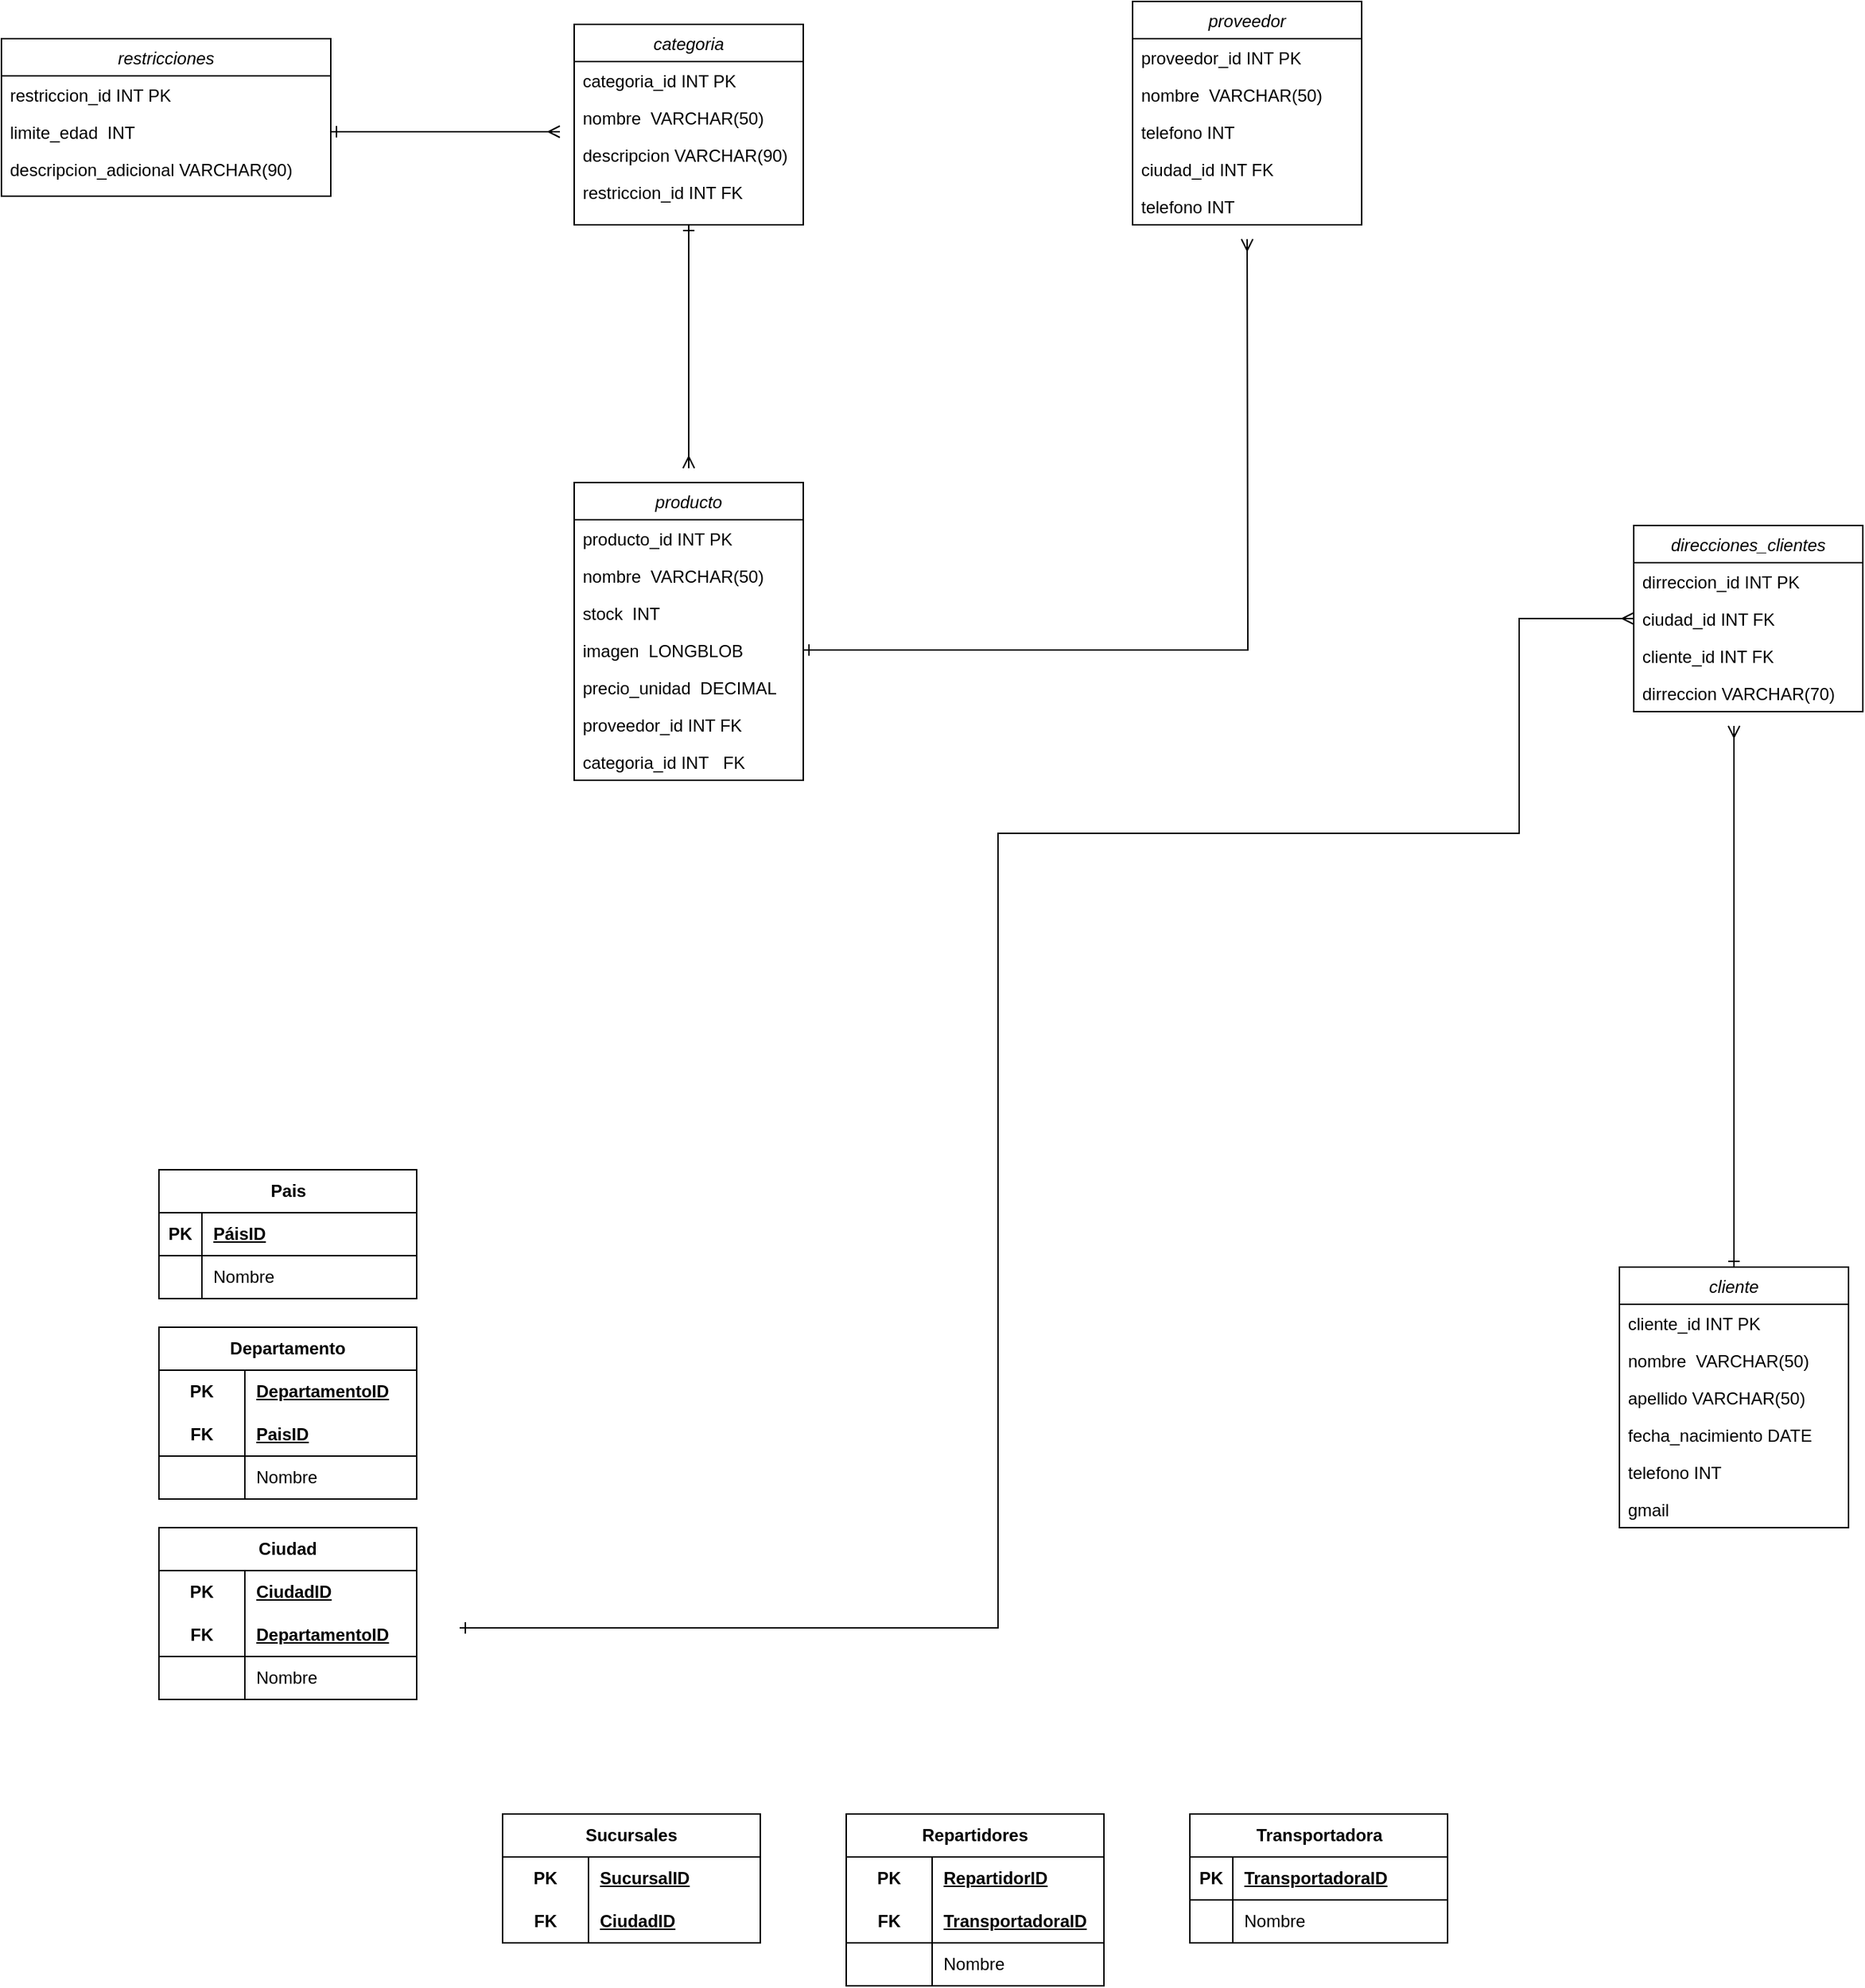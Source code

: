 <mxfile version="24.2.2" type="github">
  <diagram id="C5RBs43oDa-KdzZeNtuy" name="Page-1">
    <mxGraphModel dx="2162" dy="1850" grid="1" gridSize="10" guides="1" tooltips="1" connect="1" arrows="1" fold="1" page="1" pageScale="1" pageWidth="827" pageHeight="1169" math="0" shadow="0">
      <root>
        <mxCell id="WIyWlLk6GJQsqaUBKTNV-0" />
        <mxCell id="WIyWlLk6GJQsqaUBKTNV-1" parent="WIyWlLk6GJQsqaUBKTNV-0" />
        <mxCell id="zkfFHV4jXpPFQw0GAbJ--0" value="producto" style="swimlane;fontStyle=2;align=center;verticalAlign=top;childLayout=stackLayout;horizontal=1;startSize=26;horizontalStack=0;resizeParent=1;resizeLast=0;collapsible=1;marginBottom=0;rounded=0;shadow=0;strokeWidth=1;" parent="WIyWlLk6GJQsqaUBKTNV-1" vertex="1">
          <mxGeometry x="-190" y="70" width="160" height="208" as="geometry">
            <mxRectangle x="230" y="140" width="160" height="26" as="alternateBounds" />
          </mxGeometry>
        </mxCell>
        <mxCell id="zkfFHV4jXpPFQw0GAbJ--1" value="producto_id INT PK" style="text;align=left;verticalAlign=top;spacingLeft=4;spacingRight=4;overflow=hidden;rotatable=0;points=[[0,0.5],[1,0.5]];portConstraint=eastwest;" parent="zkfFHV4jXpPFQw0GAbJ--0" vertex="1">
          <mxGeometry y="26" width="160" height="26" as="geometry" />
        </mxCell>
        <mxCell id="zkfFHV4jXpPFQw0GAbJ--2" value="nombre  VARCHAR(50)" style="text;align=left;verticalAlign=top;spacingLeft=4;spacingRight=4;overflow=hidden;rotatable=0;points=[[0,0.5],[1,0.5]];portConstraint=eastwest;rounded=0;shadow=0;html=0;" parent="zkfFHV4jXpPFQw0GAbJ--0" vertex="1">
          <mxGeometry y="52" width="160" height="26" as="geometry" />
        </mxCell>
        <mxCell id="zkfFHV4jXpPFQw0GAbJ--3" value="stock  INT" style="text;align=left;verticalAlign=top;spacingLeft=4;spacingRight=4;overflow=hidden;rotatable=0;points=[[0,0.5],[1,0.5]];portConstraint=eastwest;rounded=0;shadow=0;html=0;" parent="zkfFHV4jXpPFQw0GAbJ--0" vertex="1">
          <mxGeometry y="78" width="160" height="26" as="geometry" />
        </mxCell>
        <mxCell id="c71yleqWWOweQWCF5tQ3-41" style="edgeStyle=orthogonalEdgeStyle;rounded=0;orthogonalLoop=1;jettySize=auto;html=1;exitX=1;exitY=0.5;exitDx=0;exitDy=0;startArrow=ERone;startFill=0;endArrow=ERmany;endFill=0;" parent="zkfFHV4jXpPFQw0GAbJ--0" source="c71yleqWWOweQWCF5tQ3-0" edge="1">
          <mxGeometry relative="1" as="geometry">
            <mxPoint x="470" y="-170" as="targetPoint" />
          </mxGeometry>
        </mxCell>
        <mxCell id="c71yleqWWOweQWCF5tQ3-0" value="imagen  LONGBLOB" style="text;align=left;verticalAlign=top;spacingLeft=4;spacingRight=4;overflow=hidden;rotatable=0;points=[[0,0.5],[1,0.5]];portConstraint=eastwest;rounded=0;shadow=0;html=0;" parent="zkfFHV4jXpPFQw0GAbJ--0" vertex="1">
          <mxGeometry y="104" width="160" height="26" as="geometry" />
        </mxCell>
        <mxCell id="c71yleqWWOweQWCF5tQ3-1" value="precio_unidad  DECIMAL" style="text;align=left;verticalAlign=top;spacingLeft=4;spacingRight=4;overflow=hidden;rotatable=0;points=[[0,0.5],[1,0.5]];portConstraint=eastwest;rounded=0;shadow=0;html=0;" parent="zkfFHV4jXpPFQw0GAbJ--0" vertex="1">
          <mxGeometry y="130" width="160" height="26" as="geometry" />
        </mxCell>
        <mxCell id="c71yleqWWOweQWCF5tQ3-3" value="proveedor_id INT FK" style="text;align=left;verticalAlign=top;spacingLeft=4;spacingRight=4;overflow=hidden;rotatable=0;points=[[0,0.5],[1,0.5]];portConstraint=eastwest;rounded=0;shadow=0;html=0;" parent="zkfFHV4jXpPFQw0GAbJ--0" vertex="1">
          <mxGeometry y="156" width="160" height="26" as="geometry" />
        </mxCell>
        <mxCell id="c71yleqWWOweQWCF5tQ3-2" value="categoria_id INT   FK" style="text;align=left;verticalAlign=top;spacingLeft=4;spacingRight=4;overflow=hidden;rotatable=0;points=[[0,0.5],[1,0.5]];portConstraint=eastwest;rounded=0;shadow=0;html=0;" parent="zkfFHV4jXpPFQw0GAbJ--0" vertex="1">
          <mxGeometry y="182" width="160" height="26" as="geometry" />
        </mxCell>
        <mxCell id="c71yleqWWOweQWCF5tQ3-27" style="edgeStyle=orthogonalEdgeStyle;rounded=0;orthogonalLoop=1;jettySize=auto;html=1;exitX=0.5;exitY=1;exitDx=0;exitDy=0;endArrow=ERmany;endFill=0;startArrow=ERone;startFill=0;" parent="WIyWlLk6GJQsqaUBKTNV-1" source="c71yleqWWOweQWCF5tQ3-18" edge="1">
          <mxGeometry relative="1" as="geometry">
            <mxPoint x="-110" y="60" as="targetPoint" />
          </mxGeometry>
        </mxCell>
        <mxCell id="c71yleqWWOweQWCF5tQ3-18" value="categoria" style="swimlane;fontStyle=2;align=center;verticalAlign=top;childLayout=stackLayout;horizontal=1;startSize=26;horizontalStack=0;resizeParent=1;resizeLast=0;collapsible=1;marginBottom=0;rounded=0;shadow=0;strokeWidth=1;" parent="WIyWlLk6GJQsqaUBKTNV-1" vertex="1">
          <mxGeometry x="-190" y="-250" width="160" height="140" as="geometry">
            <mxRectangle x="230" y="140" width="160" height="26" as="alternateBounds" />
          </mxGeometry>
        </mxCell>
        <mxCell id="c71yleqWWOweQWCF5tQ3-19" value="categoria_id INT PK" style="text;align=left;verticalAlign=top;spacingLeft=4;spacingRight=4;overflow=hidden;rotatable=0;points=[[0,0.5],[1,0.5]];portConstraint=eastwest;" parent="c71yleqWWOweQWCF5tQ3-18" vertex="1">
          <mxGeometry y="26" width="160" height="26" as="geometry" />
        </mxCell>
        <mxCell id="c71yleqWWOweQWCF5tQ3-20" value="nombre  VARCHAR(50)" style="text;align=left;verticalAlign=top;spacingLeft=4;spacingRight=4;overflow=hidden;rotatable=0;points=[[0,0.5],[1,0.5]];portConstraint=eastwest;rounded=0;shadow=0;html=0;" parent="c71yleqWWOweQWCF5tQ3-18" vertex="1">
          <mxGeometry y="52" width="160" height="26" as="geometry" />
        </mxCell>
        <mxCell id="c71yleqWWOweQWCF5tQ3-21" value="descripcion VARCHAR(90)" style="text;align=left;verticalAlign=top;spacingLeft=4;spacingRight=4;overflow=hidden;rotatable=0;points=[[0,0.5],[1,0.5]];portConstraint=eastwest;rounded=0;shadow=0;html=0;" parent="c71yleqWWOweQWCF5tQ3-18" vertex="1">
          <mxGeometry y="78" width="160" height="26" as="geometry" />
        </mxCell>
        <mxCell id="c71yleqWWOweQWCF5tQ3-26" value="restriccion_id INT FK" style="text;align=left;verticalAlign=top;spacingLeft=4;spacingRight=4;overflow=hidden;rotatable=0;points=[[0,0.5],[1,0.5]];portConstraint=eastwest;rounded=0;shadow=0;html=0;" parent="c71yleqWWOweQWCF5tQ3-18" vertex="1">
          <mxGeometry y="104" width="160" height="26" as="geometry" />
        </mxCell>
        <mxCell id="c71yleqWWOweQWCF5tQ3-28" value="restricciones" style="swimlane;fontStyle=2;align=center;verticalAlign=top;childLayout=stackLayout;horizontal=1;startSize=26;horizontalStack=0;resizeParent=1;resizeLast=0;collapsible=1;marginBottom=0;rounded=0;shadow=0;strokeWidth=1;" parent="WIyWlLk6GJQsqaUBKTNV-1" vertex="1">
          <mxGeometry x="-590" y="-240" width="230" height="110" as="geometry">
            <mxRectangle x="230" y="140" width="160" height="26" as="alternateBounds" />
          </mxGeometry>
        </mxCell>
        <mxCell id="c71yleqWWOweQWCF5tQ3-29" value="restriccion_id INT PK" style="text;align=left;verticalAlign=top;spacingLeft=4;spacingRight=4;overflow=hidden;rotatable=0;points=[[0,0.5],[1,0.5]];portConstraint=eastwest;" parent="c71yleqWWOweQWCF5tQ3-28" vertex="1">
          <mxGeometry y="26" width="230" height="26" as="geometry" />
        </mxCell>
        <mxCell id="c71yleqWWOweQWCF5tQ3-33" style="edgeStyle=orthogonalEdgeStyle;rounded=0;orthogonalLoop=1;jettySize=auto;html=1;exitX=1;exitY=0.5;exitDx=0;exitDy=0;startArrow=ERone;startFill=0;endArrow=ERmany;endFill=0;" parent="c71yleqWWOweQWCF5tQ3-28" source="c71yleqWWOweQWCF5tQ3-30" edge="1">
          <mxGeometry relative="1" as="geometry">
            <mxPoint x="390" y="65" as="targetPoint" />
          </mxGeometry>
        </mxCell>
        <mxCell id="c71yleqWWOweQWCF5tQ3-30" value="limite_edad  INT" style="text;align=left;verticalAlign=top;spacingLeft=4;spacingRight=4;overflow=hidden;rotatable=0;points=[[0,0.5],[1,0.5]];portConstraint=eastwest;rounded=0;shadow=0;html=0;" parent="c71yleqWWOweQWCF5tQ3-28" vertex="1">
          <mxGeometry y="52" width="230" height="26" as="geometry" />
        </mxCell>
        <mxCell id="c71yleqWWOweQWCF5tQ3-31" value="descripcion_adicional VARCHAR(90)" style="text;align=left;verticalAlign=top;spacingLeft=4;spacingRight=4;overflow=hidden;rotatable=0;points=[[0,0.5],[1,0.5]];portConstraint=eastwest;rounded=0;shadow=0;html=0;" parent="c71yleqWWOweQWCF5tQ3-28" vertex="1">
          <mxGeometry y="78" width="230" height="26" as="geometry" />
        </mxCell>
        <mxCell id="c71yleqWWOweQWCF5tQ3-34" value="proveedor" style="swimlane;fontStyle=2;align=center;verticalAlign=top;childLayout=stackLayout;horizontal=1;startSize=26;horizontalStack=0;resizeParent=1;resizeLast=0;collapsible=1;marginBottom=0;rounded=0;shadow=0;strokeWidth=1;" parent="WIyWlLk6GJQsqaUBKTNV-1" vertex="1">
          <mxGeometry x="200" y="-266" width="160" height="156" as="geometry">
            <mxRectangle x="230" y="140" width="160" height="26" as="alternateBounds" />
          </mxGeometry>
        </mxCell>
        <mxCell id="c71yleqWWOweQWCF5tQ3-35" value="proveedor_id INT PK" style="text;align=left;verticalAlign=top;spacingLeft=4;spacingRight=4;overflow=hidden;rotatable=0;points=[[0,0.5],[1,0.5]];portConstraint=eastwest;" parent="c71yleqWWOweQWCF5tQ3-34" vertex="1">
          <mxGeometry y="26" width="160" height="26" as="geometry" />
        </mxCell>
        <mxCell id="c71yleqWWOweQWCF5tQ3-36" value="nombre  VARCHAR(50)" style="text;align=left;verticalAlign=top;spacingLeft=4;spacingRight=4;overflow=hidden;rotatable=0;points=[[0,0.5],[1,0.5]];portConstraint=eastwest;rounded=0;shadow=0;html=0;" parent="c71yleqWWOweQWCF5tQ3-34" vertex="1">
          <mxGeometry y="52" width="160" height="26" as="geometry" />
        </mxCell>
        <mxCell id="c71yleqWWOweQWCF5tQ3-37" value="telefono INT" style="text;align=left;verticalAlign=top;spacingLeft=4;spacingRight=4;overflow=hidden;rotatable=0;points=[[0,0.5],[1,0.5]];portConstraint=eastwest;rounded=0;shadow=0;html=0;" parent="c71yleqWWOweQWCF5tQ3-34" vertex="1">
          <mxGeometry y="78" width="160" height="26" as="geometry" />
        </mxCell>
        <mxCell id="c71yleqWWOweQWCF5tQ3-39" value="ciudad_id INT FK" style="text;align=left;verticalAlign=top;spacingLeft=4;spacingRight=4;overflow=hidden;rotatable=0;points=[[0,0.5],[1,0.5]];portConstraint=eastwest;rounded=0;shadow=0;html=0;" parent="c71yleqWWOweQWCF5tQ3-34" vertex="1">
          <mxGeometry y="104" width="160" height="26" as="geometry" />
        </mxCell>
        <mxCell id="c71yleqWWOweQWCF5tQ3-40" value="telefono INT" style="text;align=left;verticalAlign=top;spacingLeft=4;spacingRight=4;overflow=hidden;rotatable=0;points=[[0,0.5],[1,0.5]];portConstraint=eastwest;rounded=0;shadow=0;html=0;" parent="c71yleqWWOweQWCF5tQ3-34" vertex="1">
          <mxGeometry y="130" width="160" height="26" as="geometry" />
        </mxCell>
        <mxCell id="2dfob2t4d2PfF-4CYwae-13" style="edgeStyle=orthogonalEdgeStyle;rounded=0;orthogonalLoop=1;jettySize=auto;html=1;exitX=0.5;exitY=0;exitDx=0;exitDy=0;endArrow=ERmany;endFill=0;startArrow=ERone;startFill=0;" edge="1" parent="WIyWlLk6GJQsqaUBKTNV-1" source="c71yleqWWOweQWCF5tQ3-42">
          <mxGeometry relative="1" as="geometry">
            <mxPoint x="620" y="240" as="targetPoint" />
          </mxGeometry>
        </mxCell>
        <mxCell id="c71yleqWWOweQWCF5tQ3-42" value="cliente" style="swimlane;fontStyle=2;align=center;verticalAlign=top;childLayout=stackLayout;horizontal=1;startSize=26;horizontalStack=0;resizeParent=1;resizeLast=0;collapsible=1;marginBottom=0;rounded=0;shadow=0;strokeWidth=1;" parent="WIyWlLk6GJQsqaUBKTNV-1" vertex="1">
          <mxGeometry x="540" y="618" width="160" height="182" as="geometry">
            <mxRectangle x="230" y="140" width="160" height="26" as="alternateBounds" />
          </mxGeometry>
        </mxCell>
        <mxCell id="c71yleqWWOweQWCF5tQ3-43" value="cliente_id INT PK" style="text;align=left;verticalAlign=top;spacingLeft=4;spacingRight=4;overflow=hidden;rotatable=0;points=[[0,0.5],[1,0.5]];portConstraint=eastwest;" parent="c71yleqWWOweQWCF5tQ3-42" vertex="1">
          <mxGeometry y="26" width="160" height="26" as="geometry" />
        </mxCell>
        <mxCell id="c71yleqWWOweQWCF5tQ3-44" value="nombre  VARCHAR(50)" style="text;align=left;verticalAlign=top;spacingLeft=4;spacingRight=4;overflow=hidden;rotatable=0;points=[[0,0.5],[1,0.5]];portConstraint=eastwest;rounded=0;shadow=0;html=0;" parent="c71yleqWWOweQWCF5tQ3-42" vertex="1">
          <mxGeometry y="52" width="160" height="26" as="geometry" />
        </mxCell>
        <mxCell id="c71yleqWWOweQWCF5tQ3-45" value="apellido VARCHAR(50)" style="text;align=left;verticalAlign=top;spacingLeft=4;spacingRight=4;overflow=hidden;rotatable=0;points=[[0,0.5],[1,0.5]];portConstraint=eastwest;rounded=0;shadow=0;html=0;" parent="c71yleqWWOweQWCF5tQ3-42" vertex="1">
          <mxGeometry y="78" width="160" height="26" as="geometry" />
        </mxCell>
        <mxCell id="c71yleqWWOweQWCF5tQ3-47" value="fecha_nacimiento DATE" style="text;align=left;verticalAlign=top;spacingLeft=4;spacingRight=4;overflow=hidden;rotatable=0;points=[[0,0.5],[1,0.5]];portConstraint=eastwest;rounded=0;shadow=0;html=0;" parent="c71yleqWWOweQWCF5tQ3-42" vertex="1">
          <mxGeometry y="104" width="160" height="26" as="geometry" />
        </mxCell>
        <mxCell id="c71yleqWWOweQWCF5tQ3-48" value="telefono INT" style="text;align=left;verticalAlign=top;spacingLeft=4;spacingRight=4;overflow=hidden;rotatable=0;points=[[0,0.5],[1,0.5]];portConstraint=eastwest;rounded=0;shadow=0;html=0;" parent="c71yleqWWOweQWCF5tQ3-42" vertex="1">
          <mxGeometry y="130" width="160" height="26" as="geometry" />
        </mxCell>
        <mxCell id="c71yleqWWOweQWCF5tQ3-50" value="gmail" style="text;align=left;verticalAlign=top;spacingLeft=4;spacingRight=4;overflow=hidden;rotatable=0;points=[[0,0.5],[1,0.5]];portConstraint=eastwest;rounded=0;shadow=0;html=0;" parent="c71yleqWWOweQWCF5tQ3-42" vertex="1">
          <mxGeometry y="156" width="160" height="26" as="geometry" />
        </mxCell>
        <mxCell id="bfZ_P4A0YDZxhCMfTCZI-13" value="Departamento" style="shape=table;startSize=30;container=1;collapsible=1;childLayout=tableLayout;fixedRows=1;rowLines=0;fontStyle=1;align=center;resizeLast=1;html=1;whiteSpace=wrap;" vertex="1" parent="WIyWlLk6GJQsqaUBKTNV-1">
          <mxGeometry x="-480" y="660" width="180" height="120" as="geometry" />
        </mxCell>
        <mxCell id="bfZ_P4A0YDZxhCMfTCZI-14" value="" style="shape=tableRow;horizontal=0;startSize=0;swimlaneHead=0;swimlaneBody=0;fillColor=none;collapsible=0;dropTarget=0;points=[[0,0.5],[1,0.5]];portConstraint=eastwest;top=0;left=0;right=0;bottom=0;html=1;" vertex="1" parent="bfZ_P4A0YDZxhCMfTCZI-13">
          <mxGeometry y="30" width="180" height="30" as="geometry" />
        </mxCell>
        <mxCell id="bfZ_P4A0YDZxhCMfTCZI-15" value="PK" style="shape=partialRectangle;connectable=0;fillColor=none;top=0;left=0;bottom=0;right=0;fontStyle=1;overflow=hidden;html=1;whiteSpace=wrap;" vertex="1" parent="bfZ_P4A0YDZxhCMfTCZI-14">
          <mxGeometry width="60" height="30" as="geometry">
            <mxRectangle width="60" height="30" as="alternateBounds" />
          </mxGeometry>
        </mxCell>
        <mxCell id="bfZ_P4A0YDZxhCMfTCZI-16" value="DepartamentoID" style="shape=partialRectangle;connectable=0;fillColor=none;top=0;left=0;bottom=0;right=0;align=left;spacingLeft=6;fontStyle=5;overflow=hidden;html=1;whiteSpace=wrap;" vertex="1" parent="bfZ_P4A0YDZxhCMfTCZI-14">
          <mxGeometry x="60" width="120" height="30" as="geometry">
            <mxRectangle width="120" height="30" as="alternateBounds" />
          </mxGeometry>
        </mxCell>
        <mxCell id="bfZ_P4A0YDZxhCMfTCZI-17" value="" style="shape=tableRow;horizontal=0;startSize=0;swimlaneHead=0;swimlaneBody=0;fillColor=none;collapsible=0;dropTarget=0;points=[[0,0.5],[1,0.5]];portConstraint=eastwest;top=0;left=0;right=0;bottom=1;html=1;" vertex="1" parent="bfZ_P4A0YDZxhCMfTCZI-13">
          <mxGeometry y="60" width="180" height="30" as="geometry" />
        </mxCell>
        <mxCell id="bfZ_P4A0YDZxhCMfTCZI-18" value="FK" style="shape=partialRectangle;connectable=0;fillColor=none;top=0;left=0;bottom=0;right=0;fontStyle=1;overflow=hidden;html=1;whiteSpace=wrap;" vertex="1" parent="bfZ_P4A0YDZxhCMfTCZI-17">
          <mxGeometry width="60" height="30" as="geometry">
            <mxRectangle width="60" height="30" as="alternateBounds" />
          </mxGeometry>
        </mxCell>
        <mxCell id="bfZ_P4A0YDZxhCMfTCZI-19" value="PaisID" style="shape=partialRectangle;connectable=0;fillColor=none;top=0;left=0;bottom=0;right=0;align=left;spacingLeft=6;fontStyle=5;overflow=hidden;html=1;whiteSpace=wrap;" vertex="1" parent="bfZ_P4A0YDZxhCMfTCZI-17">
          <mxGeometry x="60" width="120" height="30" as="geometry">
            <mxRectangle width="120" height="30" as="alternateBounds" />
          </mxGeometry>
        </mxCell>
        <mxCell id="bfZ_P4A0YDZxhCMfTCZI-20" value="" style="shape=tableRow;horizontal=0;startSize=0;swimlaneHead=0;swimlaneBody=0;fillColor=none;collapsible=0;dropTarget=0;points=[[0,0.5],[1,0.5]];portConstraint=eastwest;top=0;left=0;right=0;bottom=0;html=1;" vertex="1" parent="bfZ_P4A0YDZxhCMfTCZI-13">
          <mxGeometry y="90" width="180" height="30" as="geometry" />
        </mxCell>
        <mxCell id="bfZ_P4A0YDZxhCMfTCZI-21" value="" style="shape=partialRectangle;connectable=0;fillColor=none;top=0;left=0;bottom=0;right=0;editable=1;overflow=hidden;html=1;whiteSpace=wrap;" vertex="1" parent="bfZ_P4A0YDZxhCMfTCZI-20">
          <mxGeometry width="60" height="30" as="geometry">
            <mxRectangle width="60" height="30" as="alternateBounds" />
          </mxGeometry>
        </mxCell>
        <mxCell id="bfZ_P4A0YDZxhCMfTCZI-22" value="Nombre" style="shape=partialRectangle;connectable=0;fillColor=none;top=0;left=0;bottom=0;right=0;align=left;spacingLeft=6;overflow=hidden;html=1;whiteSpace=wrap;" vertex="1" parent="bfZ_P4A0YDZxhCMfTCZI-20">
          <mxGeometry x="60" width="120" height="30" as="geometry">
            <mxRectangle width="120" height="30" as="alternateBounds" />
          </mxGeometry>
        </mxCell>
        <mxCell id="2dfob2t4d2PfF-4CYwae-0" value="direcciones_clientes" style="swimlane;fontStyle=2;align=center;verticalAlign=top;childLayout=stackLayout;horizontal=1;startSize=26;horizontalStack=0;resizeParent=1;resizeLast=0;collapsible=1;marginBottom=0;rounded=0;shadow=0;strokeWidth=1;" vertex="1" parent="WIyWlLk6GJQsqaUBKTNV-1">
          <mxGeometry x="550" y="100" width="160" height="130" as="geometry">
            <mxRectangle x="230" y="140" width="160" height="26" as="alternateBounds" />
          </mxGeometry>
        </mxCell>
        <mxCell id="2dfob2t4d2PfF-4CYwae-1" value="dirreccion_id INT PK" style="text;align=left;verticalAlign=top;spacingLeft=4;spacingRight=4;overflow=hidden;rotatable=0;points=[[0,0.5],[1,0.5]];portConstraint=eastwest;" vertex="1" parent="2dfob2t4d2PfF-4CYwae-0">
          <mxGeometry y="26" width="160" height="26" as="geometry" />
        </mxCell>
        <mxCell id="2dfob2t4d2PfF-4CYwae-7" value="ciudad_id INT FK" style="text;align=left;verticalAlign=top;spacingLeft=4;spacingRight=4;overflow=hidden;rotatable=0;points=[[0,0.5],[1,0.5]];portConstraint=eastwest;" vertex="1" parent="2dfob2t4d2PfF-4CYwae-0">
          <mxGeometry y="52" width="160" height="26" as="geometry" />
        </mxCell>
        <mxCell id="2dfob2t4d2PfF-4CYwae-9" value="cliente_id INT FK" style="text;align=left;verticalAlign=top;spacingLeft=4;spacingRight=4;overflow=hidden;rotatable=0;points=[[0,0.5],[1,0.5]];portConstraint=eastwest;" vertex="1" parent="2dfob2t4d2PfF-4CYwae-0">
          <mxGeometry y="78" width="160" height="26" as="geometry" />
        </mxCell>
        <mxCell id="2dfob2t4d2PfF-4CYwae-10" value="dirreccion VARCHAR(70)" style="text;align=left;verticalAlign=top;spacingLeft=4;spacingRight=4;overflow=hidden;rotatable=0;points=[[0,0.5],[1,0.5]];portConstraint=eastwest;" vertex="1" parent="2dfob2t4d2PfF-4CYwae-0">
          <mxGeometry y="104" width="160" height="26" as="geometry" />
        </mxCell>
        <mxCell id="bfZ_P4A0YDZxhCMfTCZI-39" value="Pais" style="shape=table;startSize=30;container=1;collapsible=1;childLayout=tableLayout;fixedRows=1;rowLines=0;fontStyle=1;align=center;resizeLast=1;html=1;" vertex="1" parent="WIyWlLk6GJQsqaUBKTNV-1">
          <mxGeometry x="-480" y="550" width="180" height="90" as="geometry" />
        </mxCell>
        <mxCell id="bfZ_P4A0YDZxhCMfTCZI-40" value="" style="shape=tableRow;horizontal=0;startSize=0;swimlaneHead=0;swimlaneBody=0;fillColor=none;collapsible=0;dropTarget=0;points=[[0,0.5],[1,0.5]];portConstraint=eastwest;top=0;left=0;right=0;bottom=1;" vertex="1" parent="bfZ_P4A0YDZxhCMfTCZI-39">
          <mxGeometry y="30" width="180" height="30" as="geometry" />
        </mxCell>
        <mxCell id="bfZ_P4A0YDZxhCMfTCZI-41" value="PK" style="shape=partialRectangle;connectable=0;fillColor=none;top=0;left=0;bottom=0;right=0;fontStyle=1;overflow=hidden;whiteSpace=wrap;html=1;" vertex="1" parent="bfZ_P4A0YDZxhCMfTCZI-40">
          <mxGeometry width="30" height="30" as="geometry">
            <mxRectangle width="30" height="30" as="alternateBounds" />
          </mxGeometry>
        </mxCell>
        <mxCell id="bfZ_P4A0YDZxhCMfTCZI-42" value="PáisID" style="shape=partialRectangle;connectable=0;fillColor=none;top=0;left=0;bottom=0;right=0;align=left;spacingLeft=6;fontStyle=5;overflow=hidden;whiteSpace=wrap;html=1;" vertex="1" parent="bfZ_P4A0YDZxhCMfTCZI-40">
          <mxGeometry x="30" width="150" height="30" as="geometry">
            <mxRectangle width="150" height="30" as="alternateBounds" />
          </mxGeometry>
        </mxCell>
        <mxCell id="bfZ_P4A0YDZxhCMfTCZI-43" value="" style="shape=tableRow;horizontal=0;startSize=0;swimlaneHead=0;swimlaneBody=0;fillColor=none;collapsible=0;dropTarget=0;points=[[0,0.5],[1,0.5]];portConstraint=eastwest;top=0;left=0;right=0;bottom=0;" vertex="1" parent="bfZ_P4A0YDZxhCMfTCZI-39">
          <mxGeometry y="60" width="180" height="30" as="geometry" />
        </mxCell>
        <mxCell id="bfZ_P4A0YDZxhCMfTCZI-44" value="" style="shape=partialRectangle;connectable=0;fillColor=none;top=0;left=0;bottom=0;right=0;editable=1;overflow=hidden;whiteSpace=wrap;html=1;" vertex="1" parent="bfZ_P4A0YDZxhCMfTCZI-43">
          <mxGeometry width="30" height="30" as="geometry">
            <mxRectangle width="30" height="30" as="alternateBounds" />
          </mxGeometry>
        </mxCell>
        <mxCell id="bfZ_P4A0YDZxhCMfTCZI-45" value="Nombre" style="shape=partialRectangle;connectable=0;fillColor=none;top=0;left=0;bottom=0;right=0;align=left;spacingLeft=6;overflow=hidden;whiteSpace=wrap;html=1;" vertex="1" parent="bfZ_P4A0YDZxhCMfTCZI-43">
          <mxGeometry x="30" width="150" height="30" as="geometry">
            <mxRectangle width="150" height="30" as="alternateBounds" />
          </mxGeometry>
        </mxCell>
        <mxCell id="bfZ_P4A0YDZxhCMfTCZI-53" value="Ciudad" style="shape=table;startSize=30;container=1;collapsible=1;childLayout=tableLayout;fixedRows=1;rowLines=0;fontStyle=1;align=center;resizeLast=1;html=1;whiteSpace=wrap;" vertex="1" parent="WIyWlLk6GJQsqaUBKTNV-1">
          <mxGeometry x="-480" y="800" width="180" height="120" as="geometry" />
        </mxCell>
        <mxCell id="bfZ_P4A0YDZxhCMfTCZI-54" value="" style="shape=tableRow;horizontal=0;startSize=0;swimlaneHead=0;swimlaneBody=0;fillColor=none;collapsible=0;dropTarget=0;points=[[0,0.5],[1,0.5]];portConstraint=eastwest;top=0;left=0;right=0;bottom=0;html=1;" vertex="1" parent="bfZ_P4A0YDZxhCMfTCZI-53">
          <mxGeometry y="30" width="180" height="30" as="geometry" />
        </mxCell>
        <mxCell id="bfZ_P4A0YDZxhCMfTCZI-55" value="PK" style="shape=partialRectangle;connectable=0;fillColor=none;top=0;left=0;bottom=0;right=0;fontStyle=1;overflow=hidden;html=1;whiteSpace=wrap;" vertex="1" parent="bfZ_P4A0YDZxhCMfTCZI-54">
          <mxGeometry width="60" height="30" as="geometry">
            <mxRectangle width="60" height="30" as="alternateBounds" />
          </mxGeometry>
        </mxCell>
        <mxCell id="bfZ_P4A0YDZxhCMfTCZI-56" value="CiudadID" style="shape=partialRectangle;connectable=0;fillColor=none;top=0;left=0;bottom=0;right=0;align=left;spacingLeft=6;fontStyle=5;overflow=hidden;html=1;whiteSpace=wrap;" vertex="1" parent="bfZ_P4A0YDZxhCMfTCZI-54">
          <mxGeometry x="60" width="120" height="30" as="geometry">
            <mxRectangle width="120" height="30" as="alternateBounds" />
          </mxGeometry>
        </mxCell>
        <mxCell id="bfZ_P4A0YDZxhCMfTCZI-57" value="" style="shape=tableRow;horizontal=0;startSize=0;swimlaneHead=0;swimlaneBody=0;fillColor=none;collapsible=0;dropTarget=0;points=[[0,0.5],[1,0.5]];portConstraint=eastwest;top=0;left=0;right=0;bottom=1;html=1;" vertex="1" parent="bfZ_P4A0YDZxhCMfTCZI-53">
          <mxGeometry y="60" width="180" height="30" as="geometry" />
        </mxCell>
        <mxCell id="bfZ_P4A0YDZxhCMfTCZI-58" value="FK" style="shape=partialRectangle;connectable=0;fillColor=none;top=0;left=0;bottom=0;right=0;fontStyle=1;overflow=hidden;html=1;whiteSpace=wrap;" vertex="1" parent="bfZ_P4A0YDZxhCMfTCZI-57">
          <mxGeometry width="60" height="30" as="geometry">
            <mxRectangle width="60" height="30" as="alternateBounds" />
          </mxGeometry>
        </mxCell>
        <mxCell id="bfZ_P4A0YDZxhCMfTCZI-59" value="DepartamentoID&lt;span style=&quot;white-space: pre;&quot;&gt;&#x9;&lt;/span&gt;" style="shape=partialRectangle;connectable=0;fillColor=none;top=0;left=0;bottom=0;right=0;align=left;spacingLeft=6;fontStyle=5;overflow=hidden;html=1;whiteSpace=wrap;" vertex="1" parent="bfZ_P4A0YDZxhCMfTCZI-57">
          <mxGeometry x="60" width="120" height="30" as="geometry">
            <mxRectangle width="120" height="30" as="alternateBounds" />
          </mxGeometry>
        </mxCell>
        <mxCell id="bfZ_P4A0YDZxhCMfTCZI-60" value="" style="shape=tableRow;horizontal=0;startSize=0;swimlaneHead=0;swimlaneBody=0;fillColor=none;collapsible=0;dropTarget=0;points=[[0,0.5],[1,0.5]];portConstraint=eastwest;top=0;left=0;right=0;bottom=0;html=1;" vertex="1" parent="bfZ_P4A0YDZxhCMfTCZI-53">
          <mxGeometry y="90" width="180" height="30" as="geometry" />
        </mxCell>
        <mxCell id="bfZ_P4A0YDZxhCMfTCZI-61" value="" style="shape=partialRectangle;connectable=0;fillColor=none;top=0;left=0;bottom=0;right=0;editable=1;overflow=hidden;html=1;whiteSpace=wrap;" vertex="1" parent="bfZ_P4A0YDZxhCMfTCZI-60">
          <mxGeometry width="60" height="30" as="geometry">
            <mxRectangle width="60" height="30" as="alternateBounds" />
          </mxGeometry>
        </mxCell>
        <mxCell id="bfZ_P4A0YDZxhCMfTCZI-62" value="Nombre" style="shape=partialRectangle;connectable=0;fillColor=none;top=0;left=0;bottom=0;right=0;align=left;spacingLeft=6;overflow=hidden;html=1;whiteSpace=wrap;" vertex="1" parent="bfZ_P4A0YDZxhCMfTCZI-60">
          <mxGeometry x="60" width="120" height="30" as="geometry">
            <mxRectangle width="120" height="30" as="alternateBounds" />
          </mxGeometry>
        </mxCell>
        <mxCell id="2dfob2t4d2PfF-4CYwae-12" style="edgeStyle=orthogonalEdgeStyle;rounded=0;orthogonalLoop=1;jettySize=auto;html=1;exitX=0;exitY=0.5;exitDx=0;exitDy=0;startArrow=ERmany;startFill=0;endArrow=ERone;endFill=0;" edge="1" parent="WIyWlLk6GJQsqaUBKTNV-1" source="2dfob2t4d2PfF-4CYwae-7">
          <mxGeometry relative="1" as="geometry">
            <mxPoint x="531.08" y="170" as="sourcePoint" />
            <mxPoint x="-270" y="870" as="targetPoint" />
            <Array as="points">
              <mxPoint x="470" y="165" />
              <mxPoint x="470" y="315" />
              <mxPoint x="106" y="315" />
              <mxPoint x="106" y="870" />
            </Array>
          </mxGeometry>
        </mxCell>
        <mxCell id="bfZ_P4A0YDZxhCMfTCZI-66" value="Sucursales" style="shape=table;startSize=30;container=1;collapsible=1;childLayout=tableLayout;fixedRows=1;rowLines=0;fontStyle=1;align=center;resizeLast=1;html=1;whiteSpace=wrap;" vertex="1" parent="WIyWlLk6GJQsqaUBKTNV-1">
          <mxGeometry x="-240" y="1000" width="180" height="90" as="geometry" />
        </mxCell>
        <mxCell id="bfZ_P4A0YDZxhCMfTCZI-67" value="" style="shape=tableRow;horizontal=0;startSize=0;swimlaneHead=0;swimlaneBody=0;fillColor=none;collapsible=0;dropTarget=0;points=[[0,0.5],[1,0.5]];portConstraint=eastwest;top=0;left=0;right=0;bottom=0;html=1;" vertex="1" parent="bfZ_P4A0YDZxhCMfTCZI-66">
          <mxGeometry y="30" width="180" height="30" as="geometry" />
        </mxCell>
        <mxCell id="bfZ_P4A0YDZxhCMfTCZI-68" value="PK" style="shape=partialRectangle;connectable=0;fillColor=none;top=0;left=0;bottom=0;right=0;fontStyle=1;overflow=hidden;html=1;whiteSpace=wrap;" vertex="1" parent="bfZ_P4A0YDZxhCMfTCZI-67">
          <mxGeometry width="60" height="30" as="geometry">
            <mxRectangle width="60" height="30" as="alternateBounds" />
          </mxGeometry>
        </mxCell>
        <mxCell id="bfZ_P4A0YDZxhCMfTCZI-69" value="SucursalID" style="shape=partialRectangle;connectable=0;fillColor=none;top=0;left=0;bottom=0;right=0;align=left;spacingLeft=6;fontStyle=5;overflow=hidden;html=1;whiteSpace=wrap;" vertex="1" parent="bfZ_P4A0YDZxhCMfTCZI-67">
          <mxGeometry x="60" width="120" height="30" as="geometry">
            <mxRectangle width="120" height="30" as="alternateBounds" />
          </mxGeometry>
        </mxCell>
        <mxCell id="bfZ_P4A0YDZxhCMfTCZI-70" value="" style="shape=tableRow;horizontal=0;startSize=0;swimlaneHead=0;swimlaneBody=0;fillColor=none;collapsible=0;dropTarget=0;points=[[0,0.5],[1,0.5]];portConstraint=eastwest;top=0;left=0;right=0;bottom=1;html=1;" vertex="1" parent="bfZ_P4A0YDZxhCMfTCZI-66">
          <mxGeometry y="60" width="180" height="30" as="geometry" />
        </mxCell>
        <mxCell id="bfZ_P4A0YDZxhCMfTCZI-71" value="FK" style="shape=partialRectangle;connectable=0;fillColor=none;top=0;left=0;bottom=0;right=0;fontStyle=1;overflow=hidden;html=1;whiteSpace=wrap;" vertex="1" parent="bfZ_P4A0YDZxhCMfTCZI-70">
          <mxGeometry width="60" height="30" as="geometry">
            <mxRectangle width="60" height="30" as="alternateBounds" />
          </mxGeometry>
        </mxCell>
        <mxCell id="bfZ_P4A0YDZxhCMfTCZI-72" value="CiudadID" style="shape=partialRectangle;connectable=0;fillColor=none;top=0;left=0;bottom=0;right=0;align=left;spacingLeft=6;fontStyle=5;overflow=hidden;html=1;whiteSpace=wrap;" vertex="1" parent="bfZ_P4A0YDZxhCMfTCZI-70">
          <mxGeometry x="60" width="120" height="30" as="geometry">
            <mxRectangle width="120" height="30" as="alternateBounds" />
          </mxGeometry>
        </mxCell>
        <mxCell id="bfZ_P4A0YDZxhCMfTCZI-79" value="Repartidores" style="shape=table;startSize=30;container=1;collapsible=1;childLayout=tableLayout;fixedRows=1;rowLines=0;fontStyle=1;align=center;resizeLast=1;html=1;whiteSpace=wrap;" vertex="1" parent="WIyWlLk6GJQsqaUBKTNV-1">
          <mxGeometry y="1000" width="180" height="120" as="geometry" />
        </mxCell>
        <mxCell id="bfZ_P4A0YDZxhCMfTCZI-80" value="" style="shape=tableRow;horizontal=0;startSize=0;swimlaneHead=0;swimlaneBody=0;fillColor=none;collapsible=0;dropTarget=0;points=[[0,0.5],[1,0.5]];portConstraint=eastwest;top=0;left=0;right=0;bottom=0;html=1;" vertex="1" parent="bfZ_P4A0YDZxhCMfTCZI-79">
          <mxGeometry y="30" width="180" height="30" as="geometry" />
        </mxCell>
        <mxCell id="bfZ_P4A0YDZxhCMfTCZI-81" value="PK" style="shape=partialRectangle;connectable=0;fillColor=none;top=0;left=0;bottom=0;right=0;fontStyle=1;overflow=hidden;html=1;whiteSpace=wrap;" vertex="1" parent="bfZ_P4A0YDZxhCMfTCZI-80">
          <mxGeometry width="60" height="30" as="geometry">
            <mxRectangle width="60" height="30" as="alternateBounds" />
          </mxGeometry>
        </mxCell>
        <mxCell id="bfZ_P4A0YDZxhCMfTCZI-82" value="RepartidorID" style="shape=partialRectangle;connectable=0;fillColor=none;top=0;left=0;bottom=0;right=0;align=left;spacingLeft=6;fontStyle=5;overflow=hidden;html=1;whiteSpace=wrap;" vertex="1" parent="bfZ_P4A0YDZxhCMfTCZI-80">
          <mxGeometry x="60" width="120" height="30" as="geometry">
            <mxRectangle width="120" height="30" as="alternateBounds" />
          </mxGeometry>
        </mxCell>
        <mxCell id="bfZ_P4A0YDZxhCMfTCZI-83" value="" style="shape=tableRow;horizontal=0;startSize=0;swimlaneHead=0;swimlaneBody=0;fillColor=none;collapsible=0;dropTarget=0;points=[[0,0.5],[1,0.5]];portConstraint=eastwest;top=0;left=0;right=0;bottom=1;html=1;" vertex="1" parent="bfZ_P4A0YDZxhCMfTCZI-79">
          <mxGeometry y="60" width="180" height="30" as="geometry" />
        </mxCell>
        <mxCell id="bfZ_P4A0YDZxhCMfTCZI-84" value="FK" style="shape=partialRectangle;connectable=0;fillColor=none;top=0;left=0;bottom=0;right=0;fontStyle=1;overflow=hidden;html=1;whiteSpace=wrap;" vertex="1" parent="bfZ_P4A0YDZxhCMfTCZI-83">
          <mxGeometry width="60" height="30" as="geometry">
            <mxRectangle width="60" height="30" as="alternateBounds" />
          </mxGeometry>
        </mxCell>
        <mxCell id="bfZ_P4A0YDZxhCMfTCZI-85" value="TransportadoraID" style="shape=partialRectangle;connectable=0;fillColor=none;top=0;left=0;bottom=0;right=0;align=left;spacingLeft=6;fontStyle=5;overflow=hidden;html=1;whiteSpace=wrap;" vertex="1" parent="bfZ_P4A0YDZxhCMfTCZI-83">
          <mxGeometry x="60" width="120" height="30" as="geometry">
            <mxRectangle width="120" height="30" as="alternateBounds" />
          </mxGeometry>
        </mxCell>
        <mxCell id="bfZ_P4A0YDZxhCMfTCZI-86" value="" style="shape=tableRow;horizontal=0;startSize=0;swimlaneHead=0;swimlaneBody=0;fillColor=none;collapsible=0;dropTarget=0;points=[[0,0.5],[1,0.5]];portConstraint=eastwest;top=0;left=0;right=0;bottom=0;html=1;" vertex="1" parent="bfZ_P4A0YDZxhCMfTCZI-79">
          <mxGeometry y="90" width="180" height="30" as="geometry" />
        </mxCell>
        <mxCell id="bfZ_P4A0YDZxhCMfTCZI-87" value="" style="shape=partialRectangle;connectable=0;fillColor=none;top=0;left=0;bottom=0;right=0;editable=1;overflow=hidden;html=1;whiteSpace=wrap;" vertex="1" parent="bfZ_P4A0YDZxhCMfTCZI-86">
          <mxGeometry width="60" height="30" as="geometry">
            <mxRectangle width="60" height="30" as="alternateBounds" />
          </mxGeometry>
        </mxCell>
        <mxCell id="bfZ_P4A0YDZxhCMfTCZI-88" value="Nombre" style="shape=partialRectangle;connectable=0;fillColor=none;top=0;left=0;bottom=0;right=0;align=left;spacingLeft=6;overflow=hidden;html=1;whiteSpace=wrap;" vertex="1" parent="bfZ_P4A0YDZxhCMfTCZI-86">
          <mxGeometry x="60" width="120" height="30" as="geometry">
            <mxRectangle width="120" height="30" as="alternateBounds" />
          </mxGeometry>
        </mxCell>
        <mxCell id="bfZ_P4A0YDZxhCMfTCZI-118" value="Transportadora" style="shape=table;startSize=30;container=1;collapsible=1;childLayout=tableLayout;fixedRows=1;rowLines=0;fontStyle=1;align=center;resizeLast=1;html=1;" vertex="1" parent="WIyWlLk6GJQsqaUBKTNV-1">
          <mxGeometry x="240" y="1000" width="180" height="90" as="geometry" />
        </mxCell>
        <mxCell id="bfZ_P4A0YDZxhCMfTCZI-119" value="" style="shape=tableRow;horizontal=0;startSize=0;swimlaneHead=0;swimlaneBody=0;fillColor=none;collapsible=0;dropTarget=0;points=[[0,0.5],[1,0.5]];portConstraint=eastwest;top=0;left=0;right=0;bottom=1;" vertex="1" parent="bfZ_P4A0YDZxhCMfTCZI-118">
          <mxGeometry y="30" width="180" height="30" as="geometry" />
        </mxCell>
        <mxCell id="bfZ_P4A0YDZxhCMfTCZI-120" value="PK" style="shape=partialRectangle;connectable=0;fillColor=none;top=0;left=0;bottom=0;right=0;fontStyle=1;overflow=hidden;whiteSpace=wrap;html=1;" vertex="1" parent="bfZ_P4A0YDZxhCMfTCZI-119">
          <mxGeometry width="30" height="30" as="geometry">
            <mxRectangle width="30" height="30" as="alternateBounds" />
          </mxGeometry>
        </mxCell>
        <mxCell id="bfZ_P4A0YDZxhCMfTCZI-121" value="TransportadoraID" style="shape=partialRectangle;connectable=0;fillColor=none;top=0;left=0;bottom=0;right=0;align=left;spacingLeft=6;fontStyle=5;overflow=hidden;whiteSpace=wrap;html=1;" vertex="1" parent="bfZ_P4A0YDZxhCMfTCZI-119">
          <mxGeometry x="30" width="150" height="30" as="geometry">
            <mxRectangle width="150" height="30" as="alternateBounds" />
          </mxGeometry>
        </mxCell>
        <mxCell id="bfZ_P4A0YDZxhCMfTCZI-122" value="" style="shape=tableRow;horizontal=0;startSize=0;swimlaneHead=0;swimlaneBody=0;fillColor=none;collapsible=0;dropTarget=0;points=[[0,0.5],[1,0.5]];portConstraint=eastwest;top=0;left=0;right=0;bottom=0;" vertex="1" parent="bfZ_P4A0YDZxhCMfTCZI-118">
          <mxGeometry y="60" width="180" height="30" as="geometry" />
        </mxCell>
        <mxCell id="bfZ_P4A0YDZxhCMfTCZI-123" value="" style="shape=partialRectangle;connectable=0;fillColor=none;top=0;left=0;bottom=0;right=0;editable=1;overflow=hidden;whiteSpace=wrap;html=1;" vertex="1" parent="bfZ_P4A0YDZxhCMfTCZI-122">
          <mxGeometry width="30" height="30" as="geometry">
            <mxRectangle width="30" height="30" as="alternateBounds" />
          </mxGeometry>
        </mxCell>
        <mxCell id="bfZ_P4A0YDZxhCMfTCZI-124" value="Nombre" style="shape=partialRectangle;connectable=0;fillColor=none;top=0;left=0;bottom=0;right=0;align=left;spacingLeft=6;overflow=hidden;whiteSpace=wrap;html=1;" vertex="1" parent="bfZ_P4A0YDZxhCMfTCZI-122">
          <mxGeometry x="30" width="150" height="30" as="geometry">
            <mxRectangle width="150" height="30" as="alternateBounds" />
          </mxGeometry>
        </mxCell>
      </root>
    </mxGraphModel>
  </diagram>
</mxfile>
